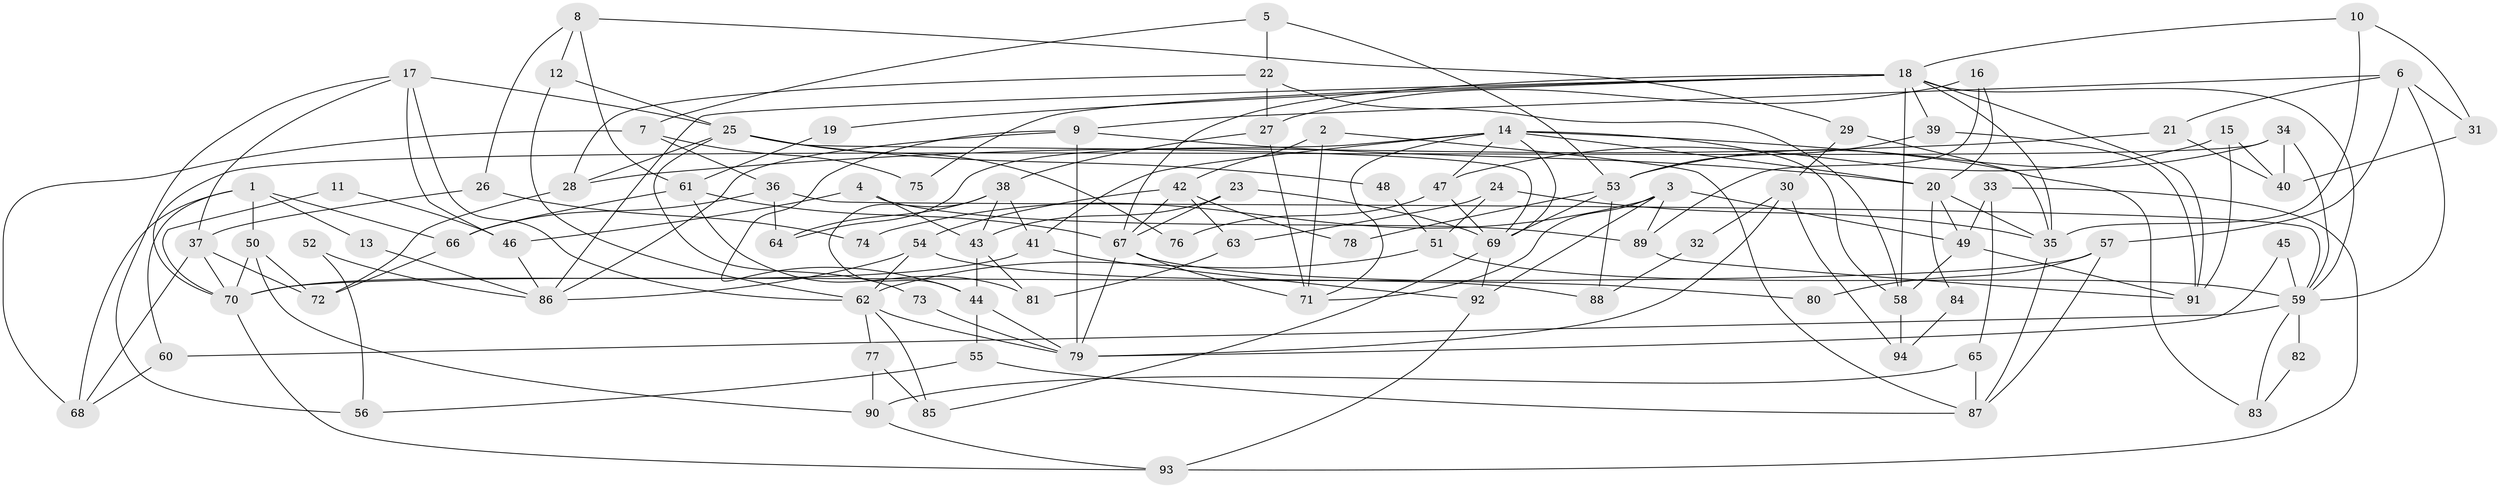 // Generated by graph-tools (version 1.1) at 2025/50/03/09/25 03:50:13]
// undirected, 94 vertices, 188 edges
graph export_dot {
graph [start="1"]
  node [color=gray90,style=filled];
  1;
  2;
  3;
  4;
  5;
  6;
  7;
  8;
  9;
  10;
  11;
  12;
  13;
  14;
  15;
  16;
  17;
  18;
  19;
  20;
  21;
  22;
  23;
  24;
  25;
  26;
  27;
  28;
  29;
  30;
  31;
  32;
  33;
  34;
  35;
  36;
  37;
  38;
  39;
  40;
  41;
  42;
  43;
  44;
  45;
  46;
  47;
  48;
  49;
  50;
  51;
  52;
  53;
  54;
  55;
  56;
  57;
  58;
  59;
  60;
  61;
  62;
  63;
  64;
  65;
  66;
  67;
  68;
  69;
  70;
  71;
  72;
  73;
  74;
  75;
  76;
  77;
  78;
  79;
  80;
  81;
  82;
  83;
  84;
  85;
  86;
  87;
  88;
  89;
  90;
  91;
  92;
  93;
  94;
  1 -- 50;
  1 -- 60;
  1 -- 13;
  1 -- 66;
  1 -- 68;
  2 -- 71;
  2 -- 42;
  2 -- 87;
  3 -- 49;
  3 -- 89;
  3 -- 71;
  3 -- 74;
  3 -- 92;
  4 -- 46;
  4 -- 43;
  4 -- 89;
  5 -- 53;
  5 -- 22;
  5 -- 7;
  6 -- 59;
  6 -- 9;
  6 -- 21;
  6 -- 31;
  6 -- 57;
  7 -- 36;
  7 -- 68;
  7 -- 75;
  8 -- 12;
  8 -- 61;
  8 -- 26;
  8 -- 29;
  9 -- 20;
  9 -- 79;
  9 -- 44;
  9 -- 86;
  10 -- 18;
  10 -- 35;
  10 -- 31;
  11 -- 70;
  11 -- 46;
  12 -- 25;
  12 -- 62;
  13 -- 86;
  14 -- 20;
  14 -- 69;
  14 -- 41;
  14 -- 47;
  14 -- 58;
  14 -- 64;
  14 -- 71;
  14 -- 83;
  15 -- 47;
  15 -- 40;
  15 -- 91;
  16 -- 27;
  16 -- 89;
  16 -- 20;
  17 -- 37;
  17 -- 25;
  17 -- 46;
  17 -- 56;
  17 -- 62;
  18 -- 91;
  18 -- 35;
  18 -- 19;
  18 -- 39;
  18 -- 58;
  18 -- 59;
  18 -- 67;
  18 -- 75;
  18 -- 86;
  19 -- 61;
  20 -- 49;
  20 -- 35;
  20 -- 84;
  21 -- 40;
  21 -- 28;
  22 -- 28;
  22 -- 58;
  22 -- 27;
  23 -- 67;
  23 -- 43;
  23 -- 69;
  24 -- 35;
  24 -- 63;
  24 -- 51;
  25 -- 28;
  25 -- 69;
  25 -- 48;
  25 -- 73;
  25 -- 76;
  26 -- 37;
  26 -- 74;
  27 -- 71;
  27 -- 38;
  28 -- 72;
  29 -- 35;
  29 -- 30;
  30 -- 79;
  30 -- 32;
  30 -- 94;
  31 -- 40;
  32 -- 88;
  33 -- 65;
  33 -- 93;
  33 -- 49;
  34 -- 59;
  34 -- 70;
  34 -- 40;
  34 -- 53;
  35 -- 87;
  36 -- 64;
  36 -- 59;
  36 -- 66;
  37 -- 70;
  37 -- 68;
  37 -- 72;
  38 -- 41;
  38 -- 43;
  38 -- 44;
  38 -- 64;
  39 -- 91;
  39 -- 53;
  41 -- 92;
  41 -- 70;
  42 -- 67;
  42 -- 54;
  42 -- 63;
  42 -- 78;
  43 -- 44;
  43 -- 81;
  44 -- 55;
  44 -- 79;
  45 -- 79;
  45 -- 59;
  46 -- 86;
  47 -- 69;
  47 -- 76;
  48 -- 51;
  49 -- 58;
  49 -- 91;
  50 -- 90;
  50 -- 72;
  50 -- 70;
  51 -- 62;
  51 -- 59;
  52 -- 86;
  52 -- 56;
  53 -- 69;
  53 -- 78;
  53 -- 88;
  54 -- 86;
  54 -- 62;
  54 -- 88;
  55 -- 87;
  55 -- 56;
  57 -- 70;
  57 -- 80;
  57 -- 87;
  58 -- 94;
  59 -- 60;
  59 -- 82;
  59 -- 83;
  60 -- 68;
  61 -- 67;
  61 -- 66;
  61 -- 81;
  62 -- 79;
  62 -- 77;
  62 -- 85;
  63 -- 81;
  65 -- 87;
  65 -- 90;
  66 -- 72;
  67 -- 71;
  67 -- 79;
  67 -- 80;
  69 -- 85;
  69 -- 92;
  70 -- 93;
  73 -- 79;
  77 -- 85;
  77 -- 90;
  82 -- 83;
  84 -- 94;
  89 -- 91;
  90 -- 93;
  92 -- 93;
}
